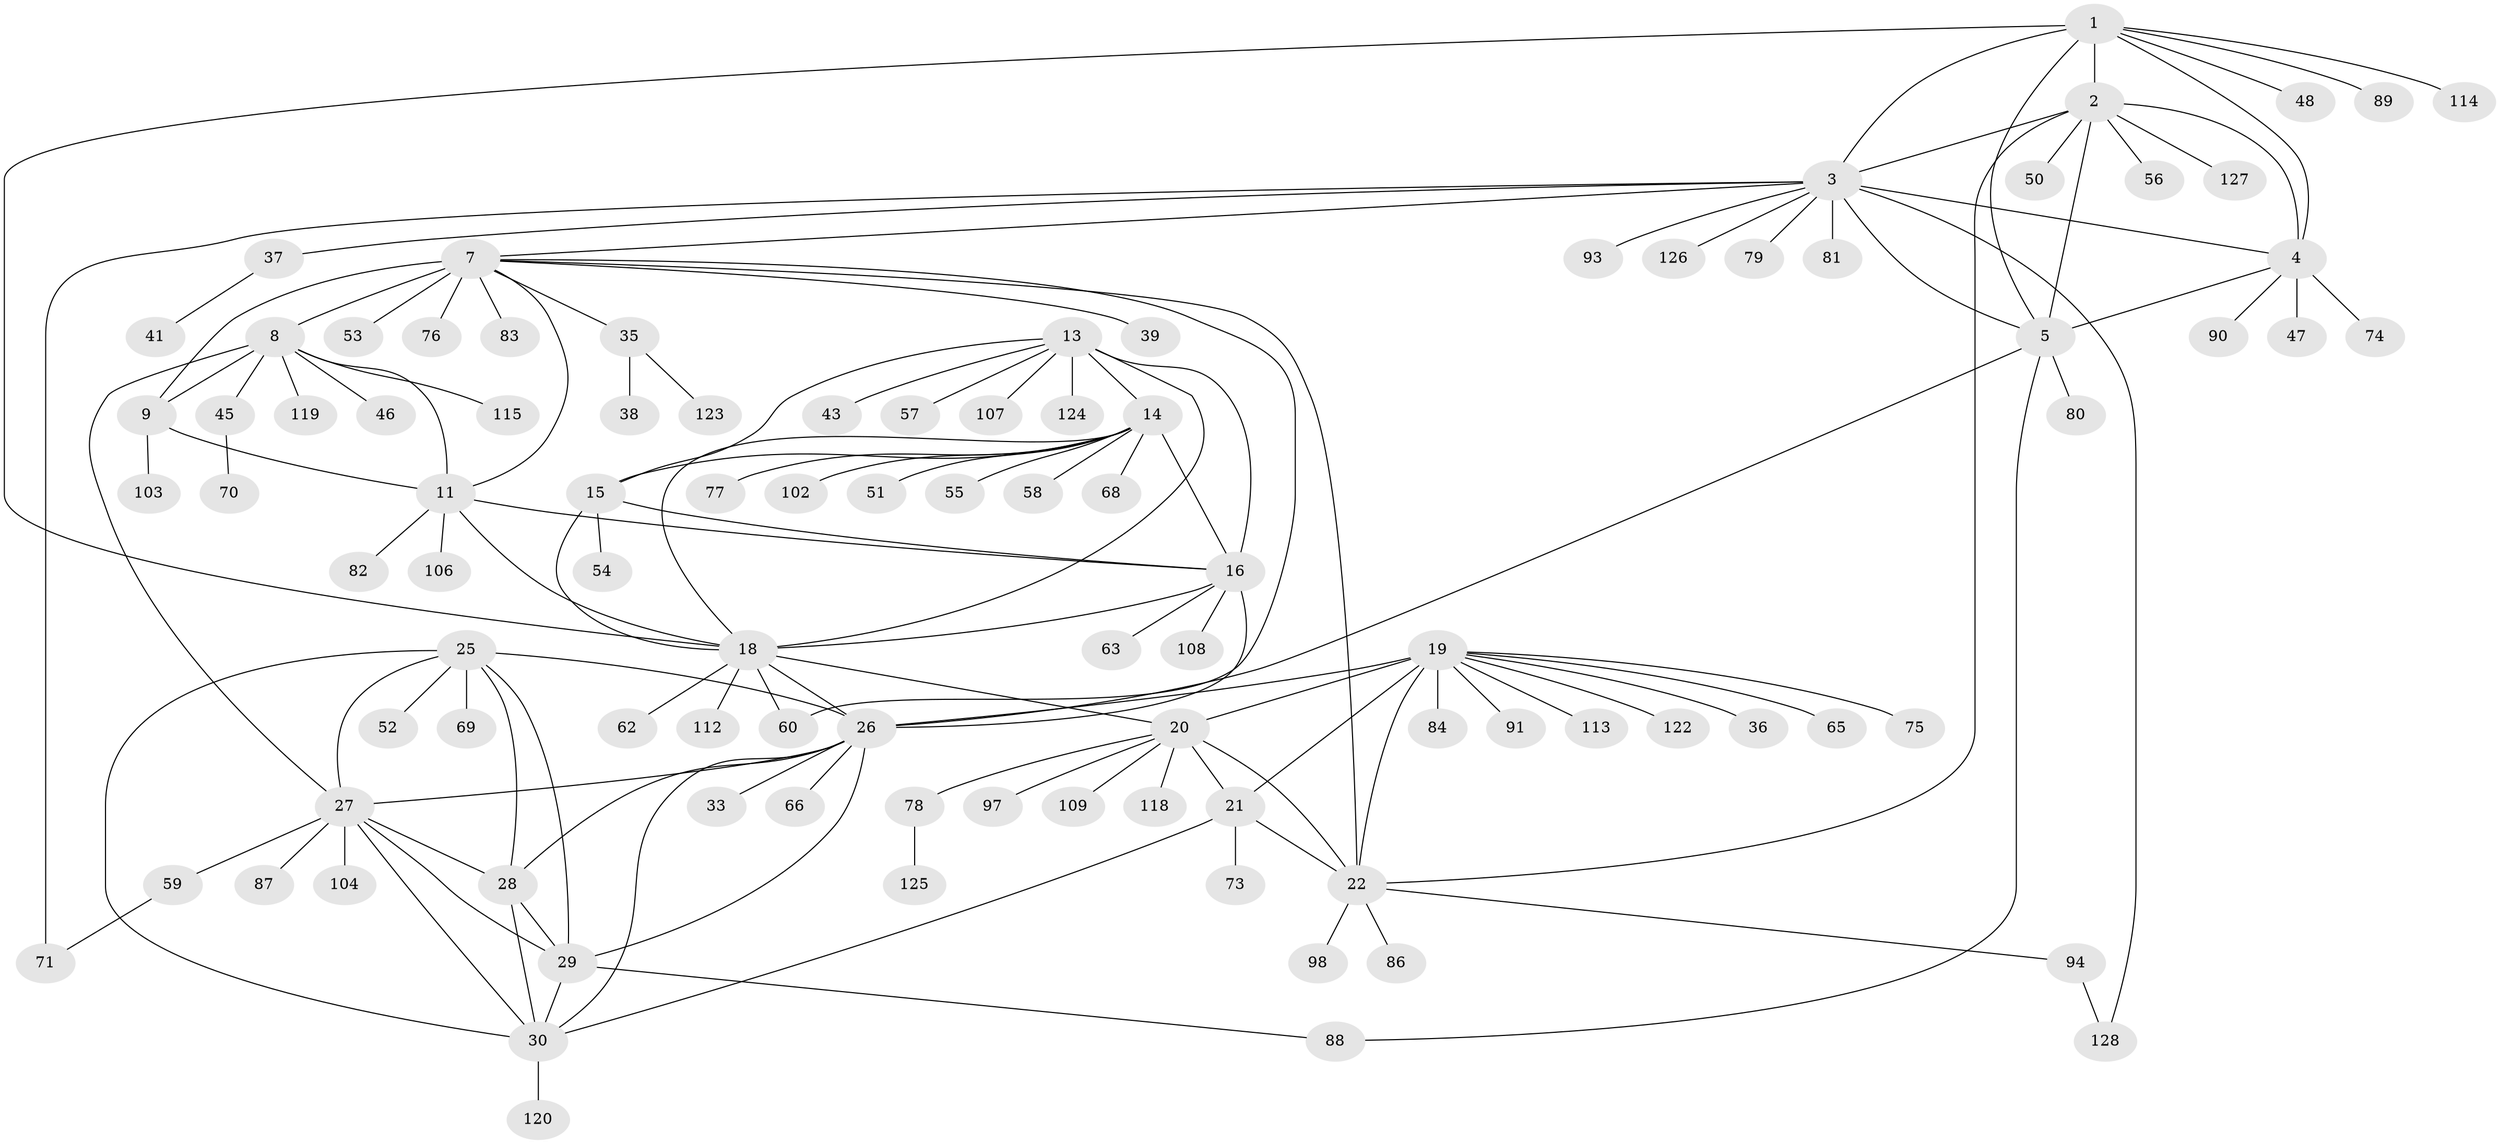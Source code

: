 // Generated by graph-tools (version 1.1) at 2025/52/02/27/25 19:52:17]
// undirected, 98 vertices, 138 edges
graph export_dot {
graph [start="1"]
  node [color=gray90,style=filled];
  1 [super="+44"];
  2 [super="+6"];
  3 [super="+34"];
  4 [super="+67"];
  5 [super="+64"];
  7 [super="+10"];
  8 [super="+12"];
  9 [super="+72"];
  11 [super="+32"];
  13 [super="+17"];
  14 [super="+40"];
  15 [super="+85"];
  16 [super="+111"];
  18 [super="+42"];
  19 [super="+24"];
  20 [super="+92"];
  21 [super="+23"];
  22 [super="+61"];
  25;
  26 [super="+110"];
  27 [super="+31"];
  28;
  29 [super="+49"];
  30;
  33;
  35 [super="+95"];
  36;
  37;
  38;
  39 [super="+116"];
  41;
  43;
  45 [super="+101"];
  46;
  47;
  48;
  50 [super="+105"];
  51;
  52 [super="+99"];
  53;
  54;
  55;
  56;
  57;
  58;
  59;
  60 [super="+129"];
  62;
  63;
  65;
  66;
  68;
  69;
  70;
  71;
  73 [super="+121"];
  74 [super="+100"];
  75;
  76;
  77;
  78;
  79;
  80;
  81;
  82;
  83;
  84;
  86;
  87;
  88 [super="+96"];
  89;
  90;
  91;
  93;
  94 [super="+117"];
  97;
  98;
  102;
  103;
  104;
  106;
  107;
  108;
  109;
  112;
  113;
  114;
  115;
  118;
  119;
  120;
  122;
  123;
  124;
  125;
  126;
  127;
  128;
  1 -- 2 [weight=2];
  1 -- 3;
  1 -- 4;
  1 -- 5;
  1 -- 18;
  1 -- 48;
  1 -- 89;
  1 -- 114;
  2 -- 3 [weight=2];
  2 -- 4 [weight=2];
  2 -- 5 [weight=2];
  2 -- 56;
  2 -- 50;
  2 -- 22;
  2 -- 127;
  3 -- 4;
  3 -- 5;
  3 -- 7;
  3 -- 37;
  3 -- 71;
  3 -- 79;
  3 -- 81;
  3 -- 93;
  3 -- 126;
  3 -- 128;
  4 -- 5;
  4 -- 47;
  4 -- 74;
  4 -- 90;
  5 -- 26;
  5 -- 80;
  5 -- 88;
  7 -- 8 [weight=4];
  7 -- 9 [weight=2];
  7 -- 11 [weight=2];
  7 -- 35;
  7 -- 39;
  7 -- 53;
  7 -- 76;
  7 -- 83;
  7 -- 22;
  7 -- 60;
  8 -- 9 [weight=2];
  8 -- 11 [weight=2];
  8 -- 45;
  8 -- 46;
  8 -- 115;
  8 -- 119;
  8 -- 27;
  9 -- 11;
  9 -- 103;
  11 -- 16;
  11 -- 82;
  11 -- 106;
  11 -- 18;
  13 -- 14 [weight=2];
  13 -- 15 [weight=2];
  13 -- 16 [weight=2];
  13 -- 18 [weight=2];
  13 -- 57;
  13 -- 107;
  13 -- 124;
  13 -- 43;
  14 -- 15;
  14 -- 16;
  14 -- 18;
  14 -- 51;
  14 -- 58;
  14 -- 68;
  14 -- 77;
  14 -- 102;
  14 -- 55;
  15 -- 16;
  15 -- 18;
  15 -- 54;
  16 -- 18;
  16 -- 63;
  16 -- 108;
  16 -- 26;
  18 -- 20;
  18 -- 26;
  18 -- 62;
  18 -- 112;
  18 -- 60;
  19 -- 20 [weight=2];
  19 -- 21 [weight=4];
  19 -- 22 [weight=2];
  19 -- 36;
  19 -- 65;
  19 -- 75;
  19 -- 113;
  19 -- 84;
  19 -- 122;
  19 -- 91;
  19 -- 26;
  20 -- 21 [weight=2];
  20 -- 22;
  20 -- 78;
  20 -- 97;
  20 -- 109;
  20 -- 118;
  21 -- 22 [weight=2];
  21 -- 30;
  21 -- 73;
  22 -- 86;
  22 -- 94;
  22 -- 98;
  25 -- 26;
  25 -- 27;
  25 -- 28;
  25 -- 29;
  25 -- 30;
  25 -- 52;
  25 -- 69;
  26 -- 27;
  26 -- 28;
  26 -- 29;
  26 -- 30;
  26 -- 33;
  26 -- 66;
  27 -- 28;
  27 -- 29;
  27 -- 30;
  27 -- 59;
  27 -- 87;
  27 -- 104;
  28 -- 29;
  28 -- 30;
  29 -- 30;
  29 -- 88;
  30 -- 120;
  35 -- 38;
  35 -- 123;
  37 -- 41;
  45 -- 70;
  59 -- 71;
  78 -- 125;
  94 -- 128;
}
